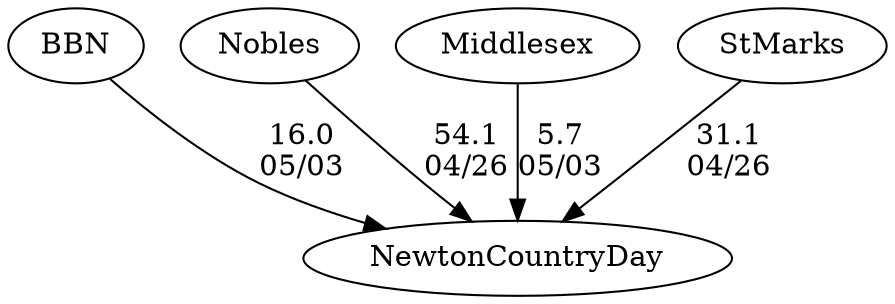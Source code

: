 digraph girls2foursNewtonCountryDay {BBN [URL="girls2foursNewtonCountryDayBBN.html"];Nobles [URL="girls2foursNewtonCountryDayNobles.html"];NewtonCountryDay [URL="girls2foursNewtonCountryDayNewtonCountryDay.html"];Middlesex [URL="girls2foursNewtonCountryDayMiddlesex.html"];StMarks [URL="girls2foursNewtonCountryDayStMarks.html"];BBN -> NewtonCountryDay[label="16.0
05/03", weight="84", tooltip="NEIRA Girls Fours, Middlesex v BBN & NCDS			
Distance: 1500m Conditions: Gusting tailwind and chop. and sometimes cross tail throughout. Reverse Order, Some crews started over the line. In G4 race a NCDS boat waring up cause BBN to swerve, it did not effect results, may have effected the margin.. In the G1 race MX coxswain got dizzy and verred off course, but corrected and stay in her bouyed lane it did not effect results,may have effected the margin. Comments: Thanks BBN & NCDS for coming and egtting races in before the storm!!
None", URL="https://www.row2k.com/results/resultspage.cfm?UID=D27CC871138C3E791602802FD4420F5F&cat=1", random="random"]; 
Middlesex -> NewtonCountryDay[label="5.7
05/03", weight="95", tooltip="NEIRA Girls Fours, Middlesex v BBN & NCDS			
Distance: 1500m Conditions: Gusting tailwind and chop. and sometimes cross tail throughout. Reverse Order, Some crews started over the line. In G4 race a NCDS boat waring up cause BBN to swerve, it did not effect results, may have effected the margin.. In the G1 race MX coxswain got dizzy and verred off course, but corrected and stay in her bouyed lane it did not effect results,may have effected the margin. Comments: Thanks BBN & NCDS for coming and egtting races in before the storm!!
None", URL="https://www.row2k.com/results/resultspage.cfm?UID=D27CC871138C3E791602802FD4420F5F&cat=1", random="random"]; 
Nobles -> NewtonCountryDay[label="54.1
04/26", weight="46", tooltip="NEIRA Boys & Girls Fours,St. Marks, Nobles, Brewster, Notre Dame, NCDS			
Distance: 1500m Conditions: Steady 14mph headwind all afternoon, steady chop across whole course. Comments: Great racing today despite the chop and wind. Thank you to all for making the trek to Lake Q.
None", URL="https://www.row2k.com/results/resultspage.cfm?UID=4232F2C9CF0B3800357AF3DC37D5407B&cat=5", random="random"]; 
StMarks -> NewtonCountryDay[label="31.1
04/26", weight="69", tooltip="NEIRA Boys & Girls Fours,St. Marks, Nobles, Brewster, Notre Dame, NCDS			
Distance: 1500m Conditions: Steady 14mph headwind all afternoon, steady chop across whole course. Comments: Great racing today despite the chop and wind. Thank you to all for making the trek to Lake Q.
None", URL="https://www.row2k.com/results/resultspage.cfm?UID=4232F2C9CF0B3800357AF3DC37D5407B&cat=5", random="random"]}